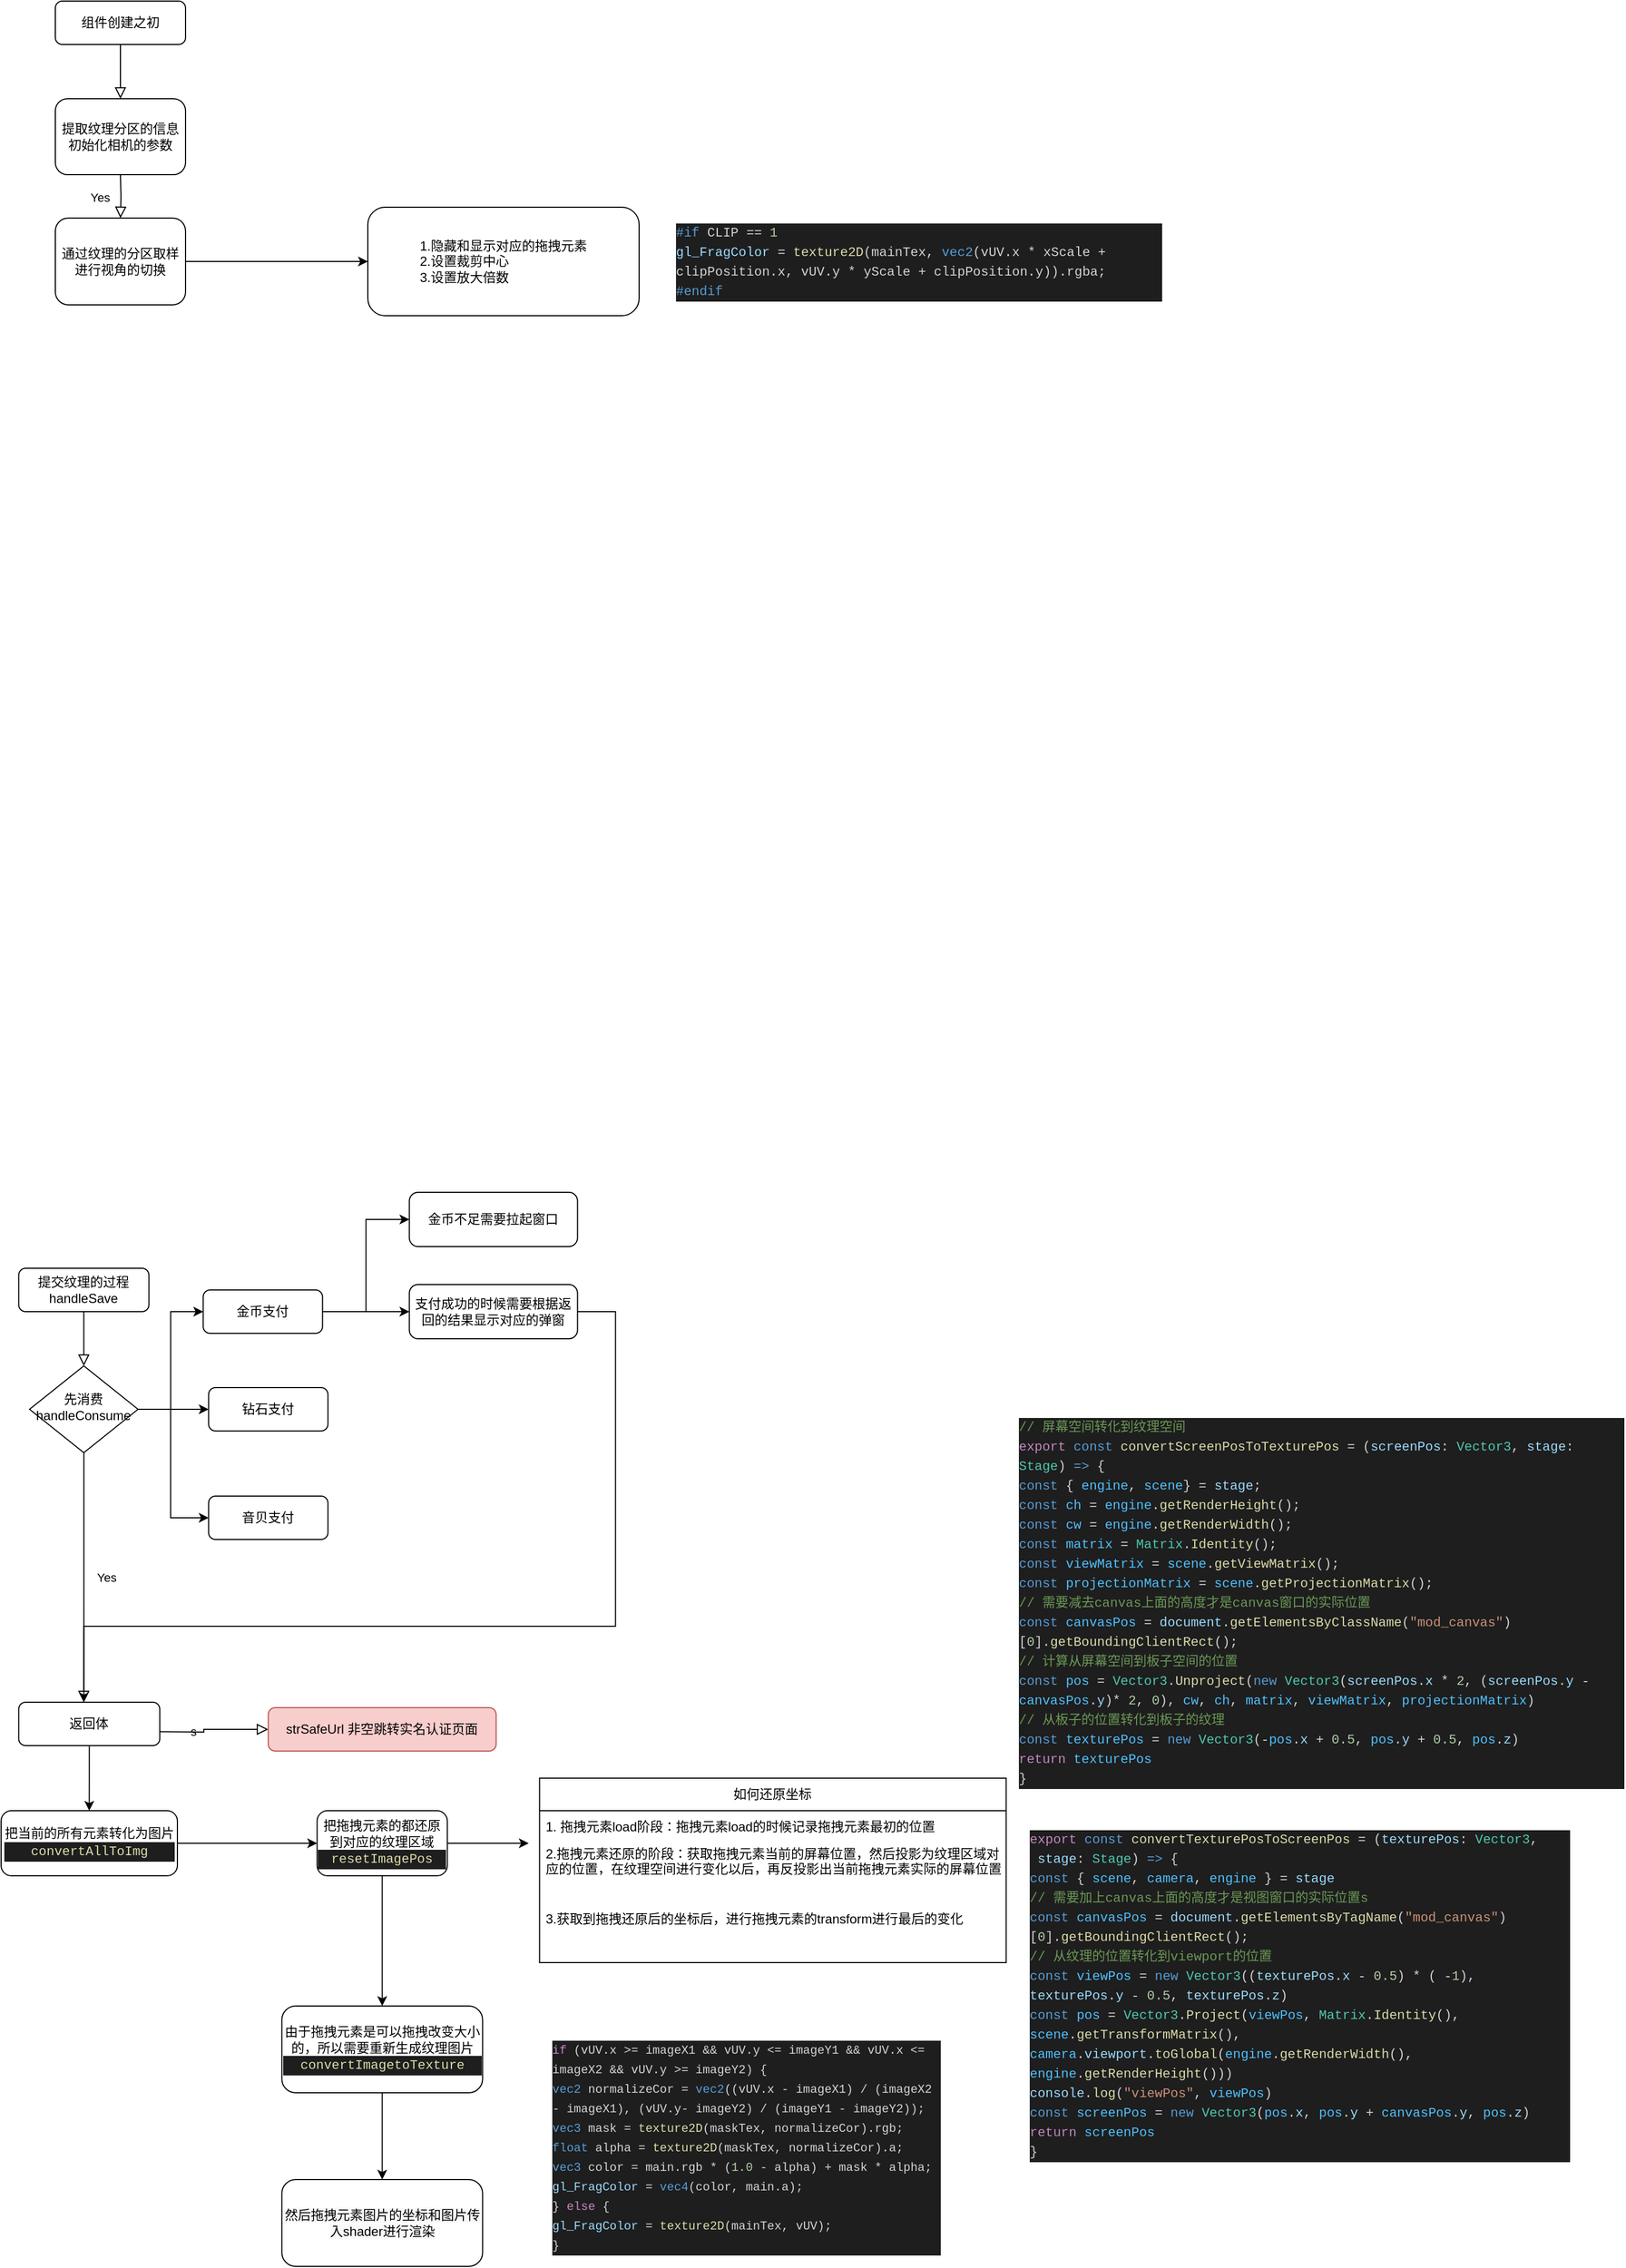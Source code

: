 <mxfile version="20.5.3" type="github">
  <diagram id="C5RBs43oDa-KdzZeNtuy" name="Page-1">
    <mxGraphModel dx="1105" dy="848" grid="1" gridSize="10" guides="1" tooltips="1" connect="1" arrows="1" fold="1" page="1" pageScale="1" pageWidth="827" pageHeight="1169" math="0" shadow="0">
      <root>
        <mxCell id="WIyWlLk6GJQsqaUBKTNV-0" />
        <mxCell id="WIyWlLk6GJQsqaUBKTNV-1" parent="WIyWlLk6GJQsqaUBKTNV-0" />
        <mxCell id="WIyWlLk6GJQsqaUBKTNV-2" value="" style="rounded=0;html=1;jettySize=auto;orthogonalLoop=1;fontSize=11;endArrow=block;endFill=0;endSize=8;strokeWidth=1;shadow=0;labelBackgroundColor=none;edgeStyle=orthogonalEdgeStyle;arcSize=16;" parent="WIyWlLk6GJQsqaUBKTNV-1" source="WIyWlLk6GJQsqaUBKTNV-3" edge="1">
          <mxGeometry relative="1" as="geometry">
            <mxPoint x="220" y="170" as="targetPoint" />
          </mxGeometry>
        </mxCell>
        <mxCell id="WIyWlLk6GJQsqaUBKTNV-3" value="组件创建之初" style="rounded=1;whiteSpace=wrap;html=1;fontSize=12;glass=0;strokeWidth=1;shadow=0;arcSize=16;" parent="WIyWlLk6GJQsqaUBKTNV-1" vertex="1">
          <mxGeometry x="160" y="80" width="120" height="40" as="geometry" />
        </mxCell>
        <mxCell id="WIyWlLk6GJQsqaUBKTNV-4" value="Yes" style="rounded=0;html=1;jettySize=auto;orthogonalLoop=1;fontSize=11;endArrow=block;endFill=0;endSize=8;strokeWidth=1;shadow=0;labelBackgroundColor=none;edgeStyle=orthogonalEdgeStyle;arcSize=16;" parent="WIyWlLk6GJQsqaUBKTNV-1" edge="1">
          <mxGeometry y="20" relative="1" as="geometry">
            <mxPoint as="offset" />
            <mxPoint x="220" y="240" as="sourcePoint" />
            <mxPoint x="220" y="280" as="targetPoint" />
          </mxGeometry>
        </mxCell>
        <mxCell id="WIyWlLk6GJQsqaUBKTNV-12" value="&lt;div style=&quot;text-align: left;&quot;&gt;&lt;span style=&quot;background-color: initial;&quot;&gt;1.隐藏和显示对应的拖拽元素&lt;/span&gt;&lt;/div&gt;&lt;div style=&quot;text-align: left;&quot;&gt;&lt;span style=&quot;background-color: initial;&quot;&gt;2.设置裁剪中心&lt;/span&gt;&lt;/div&gt;&lt;div style=&quot;text-align: left;&quot;&gt;&lt;span style=&quot;background-color: initial;&quot;&gt;3.设置放大倍数&lt;/span&gt;&lt;/div&gt;" style="rounded=1;whiteSpace=wrap;html=1;fontSize=12;glass=0;strokeWidth=1;shadow=0;arcSize=16;" parent="WIyWlLk6GJQsqaUBKTNV-1" vertex="1">
          <mxGeometry x="448" y="270" width="250" height="100" as="geometry" />
        </mxCell>
        <mxCell id="ORRfzwTu0XoRiEWHrFj2-0" value="" style="rounded=0;html=1;jettySize=auto;orthogonalLoop=1;fontSize=11;endArrow=block;endFill=0;endSize=8;strokeWidth=1;shadow=0;labelBackgroundColor=none;edgeStyle=orthogonalEdgeStyle;arcSize=16;" edge="1" parent="WIyWlLk6GJQsqaUBKTNV-1" source="ORRfzwTu0XoRiEWHrFj2-1" target="ORRfzwTu0XoRiEWHrFj2-4">
          <mxGeometry relative="1" as="geometry" />
        </mxCell>
        <mxCell id="ORRfzwTu0XoRiEWHrFj2-1" value="提交纹理的过程&lt;br&gt;handleSave" style="rounded=1;whiteSpace=wrap;html=1;fontSize=12;glass=0;strokeWidth=1;shadow=0;arcSize=16;" vertex="1" parent="WIyWlLk6GJQsqaUBKTNV-1">
          <mxGeometry x="126.25" y="1248" width="120" height="40" as="geometry" />
        </mxCell>
        <mxCell id="ORRfzwTu0XoRiEWHrFj2-2" value="Yes" style="rounded=0;html=1;jettySize=auto;orthogonalLoop=1;fontSize=11;endArrow=block;endFill=0;endSize=8;strokeWidth=1;shadow=0;labelBackgroundColor=none;edgeStyle=orthogonalEdgeStyle;arcSize=16;" edge="1" parent="WIyWlLk6GJQsqaUBKTNV-1" source="ORRfzwTu0XoRiEWHrFj2-4">
          <mxGeometry y="20" relative="1" as="geometry">
            <mxPoint as="offset" />
            <mxPoint x="186.25" y="1648" as="targetPoint" />
          </mxGeometry>
        </mxCell>
        <mxCell id="ORRfzwTu0XoRiEWHrFj2-11" style="edgeStyle=orthogonalEdgeStyle;rounded=0;orthogonalLoop=1;jettySize=auto;html=1;entryX=0;entryY=0.5;entryDx=0;entryDy=0;" edge="1" parent="WIyWlLk6GJQsqaUBKTNV-1" source="ORRfzwTu0XoRiEWHrFj2-4" target="ORRfzwTu0XoRiEWHrFj2-5">
          <mxGeometry relative="1" as="geometry" />
        </mxCell>
        <mxCell id="ORRfzwTu0XoRiEWHrFj2-17" style="edgeStyle=orthogonalEdgeStyle;rounded=0;orthogonalLoop=1;jettySize=auto;html=1;" edge="1" parent="WIyWlLk6GJQsqaUBKTNV-1" source="ORRfzwTu0XoRiEWHrFj2-4" target="ORRfzwTu0XoRiEWHrFj2-15">
          <mxGeometry relative="1" as="geometry" />
        </mxCell>
        <mxCell id="ORRfzwTu0XoRiEWHrFj2-19" style="edgeStyle=orthogonalEdgeStyle;rounded=0;orthogonalLoop=1;jettySize=auto;html=1;entryX=0;entryY=0.5;entryDx=0;entryDy=0;" edge="1" parent="WIyWlLk6GJQsqaUBKTNV-1" source="ORRfzwTu0XoRiEWHrFj2-4" target="ORRfzwTu0XoRiEWHrFj2-18">
          <mxGeometry relative="1" as="geometry">
            <Array as="points">
              <mxPoint x="266.25" y="1378" />
              <mxPoint x="266.25" y="1478" />
            </Array>
          </mxGeometry>
        </mxCell>
        <mxCell id="ORRfzwTu0XoRiEWHrFj2-4" value="先消费&lt;br&gt;handleConsume" style="rhombus;whiteSpace=wrap;html=1;shadow=0;fontFamily=Helvetica;fontSize=12;align=center;strokeWidth=1;spacing=6;spacingTop=-4;arcSize=16;" vertex="1" parent="WIyWlLk6GJQsqaUBKTNV-1">
          <mxGeometry x="136.25" y="1338" width="100" height="80" as="geometry" />
        </mxCell>
        <mxCell id="ORRfzwTu0XoRiEWHrFj2-21" style="edgeStyle=orthogonalEdgeStyle;rounded=0;orthogonalLoop=1;jettySize=auto;html=1;entryX=0;entryY=0.5;entryDx=0;entryDy=0;" edge="1" parent="WIyWlLk6GJQsqaUBKTNV-1" source="ORRfzwTu0XoRiEWHrFj2-5" target="ORRfzwTu0XoRiEWHrFj2-12">
          <mxGeometry relative="1" as="geometry" />
        </mxCell>
        <mxCell id="ORRfzwTu0XoRiEWHrFj2-22" style="edgeStyle=orthogonalEdgeStyle;rounded=0;orthogonalLoop=1;jettySize=auto;html=1;entryX=0;entryY=0.5;entryDx=0;entryDy=0;" edge="1" parent="WIyWlLk6GJQsqaUBKTNV-1" source="ORRfzwTu0XoRiEWHrFj2-5" target="ORRfzwTu0XoRiEWHrFj2-20">
          <mxGeometry relative="1" as="geometry" />
        </mxCell>
        <mxCell id="ORRfzwTu0XoRiEWHrFj2-5" value="金币支付" style="rounded=1;whiteSpace=wrap;html=1;fontSize=12;glass=0;strokeWidth=1;shadow=0;arcSize=16;" vertex="1" parent="WIyWlLk6GJQsqaUBKTNV-1">
          <mxGeometry x="296.25" y="1268" width="110" height="40" as="geometry" />
        </mxCell>
        <mxCell id="ORRfzwTu0XoRiEWHrFj2-7" value="s" style="edgeStyle=orthogonalEdgeStyle;rounded=0;html=1;jettySize=auto;orthogonalLoop=1;fontSize=11;endArrow=block;endFill=0;endSize=8;strokeWidth=1;shadow=0;labelBackgroundColor=none;arcSize=16;" edge="1" parent="WIyWlLk6GJQsqaUBKTNV-1" target="ORRfzwTu0XoRiEWHrFj2-10">
          <mxGeometry y="10" relative="1" as="geometry">
            <mxPoint as="offset" />
            <mxPoint x="236.25" y="1675" as="sourcePoint" />
          </mxGeometry>
        </mxCell>
        <mxCell id="ORRfzwTu0XoRiEWHrFj2-29" value="" style="edgeStyle=orthogonalEdgeStyle;rounded=0;orthogonalLoop=1;jettySize=auto;html=1;" edge="1" parent="WIyWlLk6GJQsqaUBKTNV-1" source="ORRfzwTu0XoRiEWHrFj2-9" target="ORRfzwTu0XoRiEWHrFj2-28">
          <mxGeometry relative="1" as="geometry" />
        </mxCell>
        <mxCell id="ORRfzwTu0XoRiEWHrFj2-9" value="把当前的所有元素转化为图片&lt;br&gt;&lt;div style=&quot;color: rgb(212, 212, 212); background-color: rgb(30, 30, 30); font-family: Menlo, Monaco, &amp;quot;Courier New&amp;quot;, monospace; line-height: 18px;&quot;&gt;&lt;span style=&quot;color: #dcdcaa;&quot;&gt;convertAllToImg&lt;/span&gt;&lt;/div&gt;" style="rounded=1;whiteSpace=wrap;html=1;fontSize=12;glass=0;strokeWidth=1;shadow=0;arcSize=16;" vertex="1" parent="WIyWlLk6GJQsqaUBKTNV-1">
          <mxGeometry x="110" y="1748" width="162.5" height="60" as="geometry" />
        </mxCell>
        <mxCell id="ORRfzwTu0XoRiEWHrFj2-10" value="strSafeUrl 非空跳转实名认证页面" style="rounded=1;whiteSpace=wrap;html=1;fontSize=12;glass=0;strokeWidth=1;shadow=0;arcSize=16;fillColor=#f8cecc;strokeColor=#b85450;" vertex="1" parent="WIyWlLk6GJQsqaUBKTNV-1">
          <mxGeometry x="356.25" y="1653" width="210" height="40" as="geometry" />
        </mxCell>
        <mxCell id="ORRfzwTu0XoRiEWHrFj2-12" value="金币不足需要拉起窗口" style="whiteSpace=wrap;html=1;rounded=1;glass=0;strokeWidth=1;shadow=0;arcSize=16;" vertex="1" parent="WIyWlLk6GJQsqaUBKTNV-1">
          <mxGeometry x="486.25" y="1178" width="155" height="50" as="geometry" />
        </mxCell>
        <mxCell id="ORRfzwTu0XoRiEWHrFj2-15" value="钻石支付" style="rounded=1;whiteSpace=wrap;html=1;fontSize=12;glass=0;strokeWidth=1;shadow=0;arcSize=16;" vertex="1" parent="WIyWlLk6GJQsqaUBKTNV-1">
          <mxGeometry x="301.25" y="1358" width="110" height="40" as="geometry" />
        </mxCell>
        <mxCell id="ORRfzwTu0XoRiEWHrFj2-18" value="音贝支付" style="rounded=1;whiteSpace=wrap;html=1;fontSize=12;glass=0;strokeWidth=1;shadow=0;arcSize=16;" vertex="1" parent="WIyWlLk6GJQsqaUBKTNV-1">
          <mxGeometry x="301.25" y="1458" width="110" height="40" as="geometry" />
        </mxCell>
        <mxCell id="ORRfzwTu0XoRiEWHrFj2-23" style="edgeStyle=orthogonalEdgeStyle;rounded=0;orthogonalLoop=1;jettySize=auto;html=1;entryX=0.5;entryY=0;entryDx=0;entryDy=0;exitX=1;exitY=0.5;exitDx=0;exitDy=0;" edge="1" parent="WIyWlLk6GJQsqaUBKTNV-1" source="ORRfzwTu0XoRiEWHrFj2-20">
          <mxGeometry relative="1" as="geometry">
            <mxPoint x="186.25" y="1648" as="targetPoint" />
            <Array as="points">
              <mxPoint x="676.25" y="1288" />
              <mxPoint x="676.25" y="1578" />
              <mxPoint x="186.25" y="1578" />
            </Array>
          </mxGeometry>
        </mxCell>
        <mxCell id="ORRfzwTu0XoRiEWHrFj2-20" value="支付成功的时候需要根据返回的结果显示对应的弹窗" style="whiteSpace=wrap;html=1;rounded=1;glass=0;strokeWidth=1;shadow=0;arcSize=16;" vertex="1" parent="WIyWlLk6GJQsqaUBKTNV-1">
          <mxGeometry x="486.25" y="1263" width="155" height="50" as="geometry" />
        </mxCell>
        <mxCell id="ORRfzwTu0XoRiEWHrFj2-25" style="edgeStyle=orthogonalEdgeStyle;rounded=0;orthogonalLoop=1;jettySize=auto;html=1;" edge="1" parent="WIyWlLk6GJQsqaUBKTNV-1" source="ORRfzwTu0XoRiEWHrFj2-24" target="ORRfzwTu0XoRiEWHrFj2-9">
          <mxGeometry relative="1" as="geometry" />
        </mxCell>
        <mxCell id="ORRfzwTu0XoRiEWHrFj2-24" value="返回体" style="whiteSpace=wrap;html=1;rounded=1;glass=0;strokeWidth=1;shadow=0;arcSize=16;" vertex="1" parent="WIyWlLk6GJQsqaUBKTNV-1">
          <mxGeometry x="126.25" y="1648" width="130" height="40" as="geometry" />
        </mxCell>
        <mxCell id="ORRfzwTu0XoRiEWHrFj2-33" value="" style="edgeStyle=orthogonalEdgeStyle;rounded=0;orthogonalLoop=1;jettySize=auto;html=1;" edge="1" parent="WIyWlLk6GJQsqaUBKTNV-1" source="ORRfzwTu0XoRiEWHrFj2-28">
          <mxGeometry relative="1" as="geometry">
            <mxPoint x="596.25" y="1778" as="targetPoint" />
          </mxGeometry>
        </mxCell>
        <mxCell id="ORRfzwTu0XoRiEWHrFj2-44" style="edgeStyle=orthogonalEdgeStyle;rounded=0;orthogonalLoop=1;jettySize=auto;html=1;" edge="1" parent="WIyWlLk6GJQsqaUBKTNV-1" source="ORRfzwTu0XoRiEWHrFj2-28" target="ORRfzwTu0XoRiEWHrFj2-43">
          <mxGeometry relative="1" as="geometry" />
        </mxCell>
        <mxCell id="ORRfzwTu0XoRiEWHrFj2-28" value="把拖拽元素的都还原到对应的纹理区域&lt;br&gt;&lt;div style=&quot;color: rgb(212, 212, 212); background-color: rgb(30, 30, 30); font-family: Menlo, Monaco, &amp;quot;Courier New&amp;quot;, monospace; line-height: 18px;&quot;&gt;&lt;span style=&quot;color: #dcdcaa;&quot;&gt;resetImagePos&lt;/span&gt;&lt;/div&gt;" style="whiteSpace=wrap;html=1;rounded=1;glass=0;strokeWidth=1;shadow=0;arcSize=16;" vertex="1" parent="WIyWlLk6GJQsqaUBKTNV-1">
          <mxGeometry x="401.25" y="1748" width="120" height="60" as="geometry" />
        </mxCell>
        <mxCell id="ORRfzwTu0XoRiEWHrFj2-35" value="如何还原坐标" style="swimlane;fontStyle=0;childLayout=stackLayout;horizontal=1;startSize=30;horizontalStack=0;resizeParent=1;resizeParentMax=0;resizeLast=0;collapsible=1;marginBottom=0;whiteSpace=wrap;html=1;" vertex="1" parent="WIyWlLk6GJQsqaUBKTNV-1">
          <mxGeometry x="606.25" y="1718" width="430" height="170" as="geometry" />
        </mxCell>
        <mxCell id="ORRfzwTu0XoRiEWHrFj2-36" value="1. 拖拽元素load阶段：拖拽元素load的时候记录拖拽元素最初的位置" style="text;strokeColor=none;fillColor=none;align=left;verticalAlign=middle;spacingLeft=4;spacingRight=4;overflow=hidden;points=[[0,0.5],[1,0.5]];portConstraint=eastwest;rotatable=0;whiteSpace=wrap;html=1;" vertex="1" parent="ORRfzwTu0XoRiEWHrFj2-35">
          <mxGeometry y="30" width="430" height="30" as="geometry" />
        </mxCell>
        <mxCell id="ORRfzwTu0XoRiEWHrFj2-37" value="2.拖拽元素还原的阶段：获取拖拽元素当前的屏幕位置，然后投影为纹理区域对应的位置，在纹理空间进行变化以后，再反投影出当前拖拽元素实际的屏幕位置" style="text;strokeColor=none;fillColor=none;align=left;verticalAlign=middle;spacingLeft=4;spacingRight=4;overflow=hidden;points=[[0,0.5],[1,0.5]];portConstraint=eastwest;rotatable=0;whiteSpace=wrap;html=1;" vertex="1" parent="ORRfzwTu0XoRiEWHrFj2-35">
          <mxGeometry y="60" width="430" height="30" as="geometry" />
        </mxCell>
        <mxCell id="ORRfzwTu0XoRiEWHrFj2-38" value="3.获取到拖拽还原后的坐标后，进行拖拽元素的transform进行最后的变化" style="text;strokeColor=none;fillColor=none;align=left;verticalAlign=middle;spacingLeft=4;spacingRight=4;overflow=hidden;points=[[0,0.5],[1,0.5]];portConstraint=eastwest;rotatable=0;whiteSpace=wrap;html=1;" vertex="1" parent="ORRfzwTu0XoRiEWHrFj2-35">
          <mxGeometry y="90" width="430" height="80" as="geometry" />
        </mxCell>
        <mxCell id="ORRfzwTu0XoRiEWHrFj2-40" value="&lt;div style=&quot;color: rgb(212, 212, 212); background-color: rgb(30, 30, 30); font-family: Menlo, Monaco, &amp;quot;Courier New&amp;quot;, monospace; font-weight: normal; font-size: 12px; line-height: 18px;&quot;&gt;&lt;div&gt;&lt;span style=&quot;color: #c586c0;&quot;&gt;export&lt;/span&gt;&lt;span style=&quot;color: #d4d4d4;&quot;&gt; &lt;/span&gt;&lt;span style=&quot;color: #569cd6;&quot;&gt;const&lt;/span&gt;&lt;span style=&quot;color: #d4d4d4;&quot;&gt; &lt;/span&gt;&lt;span style=&quot;color: #dcdcaa;&quot;&gt;convertTexturePosToScreenPos&lt;/span&gt;&lt;span style=&quot;color: #d4d4d4;&quot;&gt; = (&lt;/span&gt;&lt;span style=&quot;color: #9cdcfe;&quot;&gt;texturePos&lt;/span&gt;&lt;span style=&quot;color: #d4d4d4;&quot;&gt;: &lt;/span&gt;&lt;span style=&quot;color: #4ec9b0;&quot;&gt;Vector3&lt;/span&gt;&lt;span style=&quot;color: #d4d4d4;&quot;&gt;,&amp;nbsp; &amp;nbsp;&lt;/span&gt;&lt;span style=&quot;color: #9cdcfe;&quot;&gt;stage&lt;/span&gt;&lt;span style=&quot;color: #d4d4d4;&quot;&gt;: &lt;/span&gt;&lt;span style=&quot;color: #4ec9b0;&quot;&gt;Stage&lt;/span&gt;&lt;span style=&quot;color: #d4d4d4;&quot;&gt;) &lt;/span&gt;&lt;span style=&quot;color: #569cd6;&quot;&gt;=&amp;gt;&lt;/span&gt;&lt;span style=&quot;color: #d4d4d4;&quot;&gt; {&lt;/span&gt;&lt;/div&gt;&lt;div&gt;&lt;span style=&quot;color: #d4d4d4;&quot;&gt;  &lt;/span&gt;&lt;span style=&quot;color: #569cd6;&quot;&gt;const&lt;/span&gt;&lt;span style=&quot;color: #d4d4d4;&quot;&gt; { &lt;/span&gt;&lt;span style=&quot;color: #4fc1ff;&quot;&gt;scene&lt;/span&gt;&lt;span style=&quot;color: #d4d4d4;&quot;&gt;, &lt;/span&gt;&lt;span style=&quot;color: #4fc1ff;&quot;&gt;camera&lt;/span&gt;&lt;span style=&quot;color: #d4d4d4;&quot;&gt;, &lt;/span&gt;&lt;span style=&quot;color: #4fc1ff;&quot;&gt;engine&lt;/span&gt;&lt;span style=&quot;color: #d4d4d4;&quot;&gt; } = &lt;/span&gt;&lt;span style=&quot;color: #9cdcfe;&quot;&gt;stage&lt;/span&gt;&lt;/div&gt;&lt;div&gt;&lt;span style=&quot;color: #d4d4d4;&quot;&gt;  &lt;/span&gt;&lt;span style=&quot;color: #6a9955;&quot;&gt;// 需要加上canvas上面的高度才是视图窗口的实际位置s&lt;/span&gt;&lt;/div&gt;&lt;div&gt;&lt;span style=&quot;color: #d4d4d4;&quot;&gt;  &lt;/span&gt;&lt;span style=&quot;color: #569cd6;&quot;&gt;const&lt;/span&gt;&lt;span style=&quot;color: #d4d4d4;&quot;&gt; &lt;/span&gt;&lt;span style=&quot;color: #4fc1ff;&quot;&gt;canvasPos&lt;/span&gt;&lt;span style=&quot;color: #d4d4d4;&quot;&gt; = &lt;/span&gt;&lt;span style=&quot;color: #9cdcfe;&quot;&gt;document&lt;/span&gt;&lt;span style=&quot;color: #d4d4d4;&quot;&gt;.&lt;/span&gt;&lt;span style=&quot;color: #dcdcaa;&quot;&gt;getElementsByTagName&lt;/span&gt;&lt;span style=&quot;color: #d4d4d4;&quot;&gt;(&lt;/span&gt;&lt;span style=&quot;color: #ce9178;&quot;&gt;&quot;mod_canvas&quot;&lt;/span&gt;&lt;span style=&quot;color: #d4d4d4;&quot;&gt;)[&lt;/span&gt;&lt;span style=&quot;color: #b5cea8;&quot;&gt;0&lt;/span&gt;&lt;span style=&quot;color: #d4d4d4;&quot;&gt;].&lt;/span&gt;&lt;span style=&quot;color: #dcdcaa;&quot;&gt;getBoundingClientRect&lt;/span&gt;&lt;span style=&quot;color: #d4d4d4;&quot;&gt;();&lt;/span&gt;&lt;/div&gt;&lt;div&gt;&lt;span style=&quot;color: #d4d4d4;&quot;&gt;  &lt;/span&gt;&lt;span style=&quot;color: #6a9955;&quot;&gt;// 从纹理的位置转化到viewport的位置&lt;/span&gt;&lt;/div&gt;&lt;div&gt;&lt;span style=&quot;color: #d4d4d4;&quot;&gt;  &lt;/span&gt;&lt;span style=&quot;color: #569cd6;&quot;&gt;const&lt;/span&gt;&lt;span style=&quot;color: #d4d4d4;&quot;&gt; &lt;/span&gt;&lt;span style=&quot;color: #4fc1ff;&quot;&gt;viewPos&lt;/span&gt;&lt;span style=&quot;color: #d4d4d4;&quot;&gt; = &lt;/span&gt;&lt;span style=&quot;color: #569cd6;&quot;&gt;new&lt;/span&gt;&lt;span style=&quot;color: #d4d4d4;&quot;&gt; &lt;/span&gt;&lt;span style=&quot;color: #4ec9b0;&quot;&gt;Vector3&lt;/span&gt;&lt;span style=&quot;color: #d4d4d4;&quot;&gt;((&lt;/span&gt;&lt;span style=&quot;color: #9cdcfe;&quot;&gt;texturePos&lt;/span&gt;&lt;span style=&quot;color: #d4d4d4;&quot;&gt;.&lt;/span&gt;&lt;span style=&quot;color: #9cdcfe;&quot;&gt;x&lt;/span&gt;&lt;span style=&quot;color: #d4d4d4;&quot;&gt; - &lt;/span&gt;&lt;span style=&quot;color: #b5cea8;&quot;&gt;0.5&lt;/span&gt;&lt;span style=&quot;color: #d4d4d4;&quot;&gt;) * ( -&lt;/span&gt;&lt;span style=&quot;color: #b5cea8;&quot;&gt;1&lt;/span&gt;&lt;span style=&quot;color: #d4d4d4;&quot;&gt;), &lt;/span&gt;&lt;span style=&quot;color: #9cdcfe;&quot;&gt;texturePos&lt;/span&gt;&lt;span style=&quot;color: #d4d4d4;&quot;&gt;.&lt;/span&gt;&lt;span style=&quot;color: #9cdcfe;&quot;&gt;y&lt;/span&gt;&lt;span style=&quot;color: #d4d4d4;&quot;&gt; - &lt;/span&gt;&lt;span style=&quot;color: #b5cea8;&quot;&gt;0.5&lt;/span&gt;&lt;span style=&quot;color: #d4d4d4;&quot;&gt;, &lt;/span&gt;&lt;span style=&quot;color: #9cdcfe;&quot;&gt;texturePos&lt;/span&gt;&lt;span style=&quot;color: #d4d4d4;&quot;&gt;.&lt;/span&gt;&lt;span style=&quot;color: #9cdcfe;&quot;&gt;z&lt;/span&gt;&lt;span style=&quot;color: #d4d4d4;&quot;&gt;)&lt;/span&gt;&lt;/div&gt;&lt;div&gt;&lt;span style=&quot;color: #d4d4d4;&quot;&gt;  &lt;/span&gt;&lt;span style=&quot;color: #569cd6;&quot;&gt;const&lt;/span&gt;&lt;span style=&quot;color: #d4d4d4;&quot;&gt; &lt;/span&gt;&lt;span style=&quot;color: #4fc1ff;&quot;&gt;pos&lt;/span&gt;&lt;span style=&quot;color: #d4d4d4;&quot;&gt; = &lt;/span&gt;&lt;span style=&quot;color: #4ec9b0;&quot;&gt;Vector3&lt;/span&gt;&lt;span style=&quot;color: #d4d4d4;&quot;&gt;.&lt;/span&gt;&lt;span style=&quot;color: #dcdcaa;&quot;&gt;Project&lt;/span&gt;&lt;span style=&quot;color: #d4d4d4;&quot;&gt;(&lt;/span&gt;&lt;span style=&quot;color: #4fc1ff;&quot;&gt;viewPos&lt;/span&gt;&lt;span style=&quot;color: #d4d4d4;&quot;&gt;, &lt;/span&gt;&lt;span style=&quot;color: #4ec9b0;&quot;&gt;Matrix&lt;/span&gt;&lt;span style=&quot;color: #d4d4d4;&quot;&gt;.&lt;/span&gt;&lt;span style=&quot;color: #dcdcaa;&quot;&gt;Identity&lt;/span&gt;&lt;span style=&quot;color: #d4d4d4;&quot;&gt;(), &lt;/span&gt;&lt;span style=&quot;color: #4fc1ff;&quot;&gt;scene&lt;/span&gt;&lt;span style=&quot;color: #d4d4d4;&quot;&gt;.&lt;/span&gt;&lt;span style=&quot;color: #dcdcaa;&quot;&gt;getTransformMatrix&lt;/span&gt;&lt;span style=&quot;color: #d4d4d4;&quot;&gt;(), &lt;/span&gt;&lt;span style=&quot;color: #4fc1ff;&quot;&gt;camera&lt;/span&gt;&lt;span style=&quot;color: #d4d4d4;&quot;&gt;.&lt;/span&gt;&lt;span style=&quot;color: #9cdcfe;&quot;&gt;viewport&lt;/span&gt;&lt;span style=&quot;color: #d4d4d4;&quot;&gt;.&lt;/span&gt;&lt;span style=&quot;color: #dcdcaa;&quot;&gt;toGlobal&lt;/span&gt;&lt;span style=&quot;color: #d4d4d4;&quot;&gt;(&lt;/span&gt;&lt;span style=&quot;color: #4fc1ff;&quot;&gt;engine&lt;/span&gt;&lt;span style=&quot;color: #d4d4d4;&quot;&gt;.&lt;/span&gt;&lt;span style=&quot;color: #dcdcaa;&quot;&gt;getRenderWidth&lt;/span&gt;&lt;span style=&quot;color: #d4d4d4;&quot;&gt;(), &lt;/span&gt;&lt;span style=&quot;color: #4fc1ff;&quot;&gt;engine&lt;/span&gt;&lt;span style=&quot;color: #d4d4d4;&quot;&gt;.&lt;/span&gt;&lt;span style=&quot;color: #dcdcaa;&quot;&gt;getRenderHeight&lt;/span&gt;&lt;span style=&quot;color: #d4d4d4;&quot;&gt;()))&lt;/span&gt;&lt;/div&gt;&lt;div&gt;&lt;span style=&quot;color: #d4d4d4;&quot;&gt;  &lt;/span&gt;&lt;span style=&quot;color: #9cdcfe;&quot;&gt;console&lt;/span&gt;&lt;span style=&quot;color: #d4d4d4;&quot;&gt;.&lt;/span&gt;&lt;span style=&quot;color: #dcdcaa;&quot;&gt;log&lt;/span&gt;&lt;span style=&quot;color: #d4d4d4;&quot;&gt;(&lt;/span&gt;&lt;span style=&quot;color: #ce9178;&quot;&gt;&quot;viewPos&quot;&lt;/span&gt;&lt;span style=&quot;color: #d4d4d4;&quot;&gt;, &lt;/span&gt;&lt;span style=&quot;color: #4fc1ff;&quot;&gt;viewPos&lt;/span&gt;&lt;span style=&quot;color: #d4d4d4;&quot;&gt;)&lt;/span&gt;&lt;/div&gt;&lt;div&gt;&lt;span style=&quot;color: #d4d4d4;&quot;&gt;  &lt;/span&gt;&lt;span style=&quot;color: #569cd6;&quot;&gt;const&lt;/span&gt;&lt;span style=&quot;color: #d4d4d4;&quot;&gt; &lt;/span&gt;&lt;span style=&quot;color: #4fc1ff;&quot;&gt;screenPos&lt;/span&gt;&lt;span style=&quot;color: #d4d4d4;&quot;&gt; =  &lt;/span&gt;&lt;span style=&quot;color: #569cd6;&quot;&gt;new&lt;/span&gt;&lt;span style=&quot;color: #d4d4d4;&quot;&gt; &lt;/span&gt;&lt;span style=&quot;color: #4ec9b0;&quot;&gt;Vector3&lt;/span&gt;&lt;span style=&quot;color: #d4d4d4;&quot;&gt;(&lt;/span&gt;&lt;span style=&quot;color: #4fc1ff;&quot;&gt;pos&lt;/span&gt;&lt;span style=&quot;color: #d4d4d4;&quot;&gt;.&lt;/span&gt;&lt;span style=&quot;color: #9cdcfe;&quot;&gt;x&lt;/span&gt;&lt;span style=&quot;color: #d4d4d4;&quot;&gt;, &lt;/span&gt;&lt;span style=&quot;color: #4fc1ff;&quot;&gt;pos&lt;/span&gt;&lt;span style=&quot;color: #d4d4d4;&quot;&gt;.&lt;/span&gt;&lt;span style=&quot;color: #9cdcfe;&quot;&gt;y&lt;/span&gt;&lt;span style=&quot;color: #d4d4d4;&quot;&gt; + &lt;/span&gt;&lt;span style=&quot;color: #4fc1ff;&quot;&gt;canvasPos&lt;/span&gt;&lt;span style=&quot;color: #d4d4d4;&quot;&gt;.&lt;/span&gt;&lt;span style=&quot;color: #9cdcfe;&quot;&gt;y&lt;/span&gt;&lt;span style=&quot;color: #d4d4d4;&quot;&gt;, &lt;/span&gt;&lt;span style=&quot;color: #4fc1ff;&quot;&gt;pos&lt;/span&gt;&lt;span style=&quot;color: #d4d4d4;&quot;&gt;.&lt;/span&gt;&lt;span style=&quot;color: #9cdcfe;&quot;&gt;z&lt;/span&gt;&lt;span style=&quot;color: #d4d4d4;&quot;&gt;)&lt;/span&gt;&lt;/div&gt;&lt;div&gt;&lt;span style=&quot;color: #d4d4d4;&quot;&gt;  &lt;/span&gt;&lt;span style=&quot;color: #c586c0;&quot;&gt;return&lt;/span&gt;&lt;span style=&quot;color: #d4d4d4;&quot;&gt; &lt;/span&gt;&lt;span style=&quot;color: #4fc1ff;&quot;&gt;screenPos&lt;/span&gt;&lt;/div&gt;&lt;div&gt;&lt;span style=&quot;color: #d4d4d4;&quot;&gt;}&lt;/span&gt;&lt;/div&gt;&lt;/div&gt;" style="text;html=1;strokeColor=none;fillColor=none;align=left;verticalAlign=middle;whiteSpace=wrap;rounded=0;" vertex="1" parent="WIyWlLk6GJQsqaUBKTNV-1">
          <mxGeometry x="1056.25" y="1668" width="500" height="500" as="geometry" />
        </mxCell>
        <mxCell id="ORRfzwTu0XoRiEWHrFj2-41" value="&lt;div style=&quot;color: rgb(212, 212, 212); background-color: rgb(30, 30, 30); font-family: Menlo, Monaco, &amp;quot;Courier New&amp;quot;, monospace; line-height: 18px;&quot;&gt;&lt;div&gt;&lt;span style=&quot;color: #6a9955;&quot;&gt;// 屏幕空间转化到纹理空间&lt;/span&gt;&lt;/div&gt;&lt;div&gt;&lt;span style=&quot;color: #c586c0;&quot;&gt;export&lt;/span&gt; &lt;span style=&quot;color: #569cd6;&quot;&gt;const&lt;/span&gt; &lt;span style=&quot;color: #dcdcaa;&quot;&gt;convertScreenPosToTexturePos&lt;/span&gt; = (&lt;span style=&quot;color: #9cdcfe;&quot;&gt;screenPos&lt;/span&gt;: &lt;span style=&quot;color: #4ec9b0;&quot;&gt;Vector3&lt;/span&gt;, &lt;span style=&quot;color: #9cdcfe;&quot;&gt;stage&lt;/span&gt;: &lt;span style=&quot;color: #4ec9b0;&quot;&gt;Stage&lt;/span&gt;) &lt;span style=&quot;color: #569cd6;&quot;&gt;=&amp;gt;&lt;/span&gt; {&lt;/div&gt;&lt;div&gt;  &lt;span style=&quot;color: #569cd6;&quot;&gt;const&lt;/span&gt; { &lt;span style=&quot;color: #4fc1ff;&quot;&gt;engine&lt;/span&gt;, &lt;span style=&quot;color: #4fc1ff;&quot;&gt;scene&lt;/span&gt;} =  &lt;span style=&quot;color: #9cdcfe;&quot;&gt;stage&lt;/span&gt;;&lt;/div&gt;&lt;div&gt;  &lt;span style=&quot;color: #569cd6;&quot;&gt;const&lt;/span&gt; &lt;span style=&quot;color: #4fc1ff;&quot;&gt;ch&lt;/span&gt; = &lt;span style=&quot;color: #4fc1ff;&quot;&gt;engine&lt;/span&gt;.&lt;span style=&quot;color: #dcdcaa;&quot;&gt;getRenderHeight&lt;/span&gt;();&lt;/div&gt;&lt;div&gt;  &lt;span style=&quot;color: #569cd6;&quot;&gt;const&lt;/span&gt; &lt;span style=&quot;color: #4fc1ff;&quot;&gt;cw&lt;/span&gt; = &lt;span style=&quot;color: #4fc1ff;&quot;&gt;engine&lt;/span&gt;.&lt;span style=&quot;color: #dcdcaa;&quot;&gt;getRenderWidth&lt;/span&gt;();&lt;/div&gt;&lt;div&gt;  &lt;span style=&quot;color: #569cd6;&quot;&gt;const&lt;/span&gt; &lt;span style=&quot;color: #4fc1ff;&quot;&gt;matrix&lt;/span&gt; = &lt;span style=&quot;color: #4ec9b0;&quot;&gt;Matrix&lt;/span&gt;.&lt;span style=&quot;color: #dcdcaa;&quot;&gt;Identity&lt;/span&gt;();&lt;/div&gt;&lt;div&gt;  &lt;span style=&quot;color: #569cd6;&quot;&gt;const&lt;/span&gt; &lt;span style=&quot;color: #4fc1ff;&quot;&gt;viewMatrix&lt;/span&gt; = &lt;span style=&quot;color: #4fc1ff;&quot;&gt;scene&lt;/span&gt;.&lt;span style=&quot;color: #dcdcaa;&quot;&gt;getViewMatrix&lt;/span&gt;();&lt;/div&gt;&lt;div&gt;  &lt;span style=&quot;color: #569cd6;&quot;&gt;const&lt;/span&gt; &lt;span style=&quot;color: #4fc1ff;&quot;&gt;projectionMatrix&lt;/span&gt; = &lt;span style=&quot;color: #4fc1ff;&quot;&gt;scene&lt;/span&gt;.&lt;span style=&quot;color: #dcdcaa;&quot;&gt;getProjectionMatrix&lt;/span&gt;();&lt;/div&gt;&lt;div&gt;  &lt;span style=&quot;color: #6a9955;&quot;&gt;// 需要减去canvas上面的高度才是canvas窗口的实际位置&lt;/span&gt;&lt;/div&gt;&lt;div&gt;  &lt;span style=&quot;color: #569cd6;&quot;&gt;const&lt;/span&gt; &lt;span style=&quot;color: #4fc1ff;&quot;&gt;canvasPos&lt;/span&gt; = &lt;span style=&quot;color: #9cdcfe;&quot;&gt;document&lt;/span&gt;.&lt;span style=&quot;color: #dcdcaa;&quot;&gt;getElementsByClassName&lt;/span&gt;(&lt;span style=&quot;color: #ce9178;&quot;&gt;&quot;mod_canvas&quot;&lt;/span&gt;)[&lt;span style=&quot;color: #b5cea8;&quot;&gt;0&lt;/span&gt;].&lt;span style=&quot;color: #dcdcaa;&quot;&gt;getBoundingClientRect&lt;/span&gt;();&lt;/div&gt;&lt;div&gt;  &lt;span style=&quot;color: #6a9955;&quot;&gt;// 计算从屏幕空间到板子空间的位置&lt;/span&gt;&lt;/div&gt;&lt;div&gt;  &lt;span style=&quot;color: #569cd6;&quot;&gt;const&lt;/span&gt; &lt;span style=&quot;color: #4fc1ff;&quot;&gt;pos&lt;/span&gt; = &lt;span style=&quot;color: #4ec9b0;&quot;&gt;Vector3&lt;/span&gt;.&lt;span style=&quot;color: #dcdcaa;&quot;&gt;Unproject&lt;/span&gt;(&lt;span style=&quot;color: #569cd6;&quot;&gt;new&lt;/span&gt; &lt;span style=&quot;color: #4ec9b0;&quot;&gt;Vector3&lt;/span&gt;(&lt;span style=&quot;color: #9cdcfe;&quot;&gt;screenPos&lt;/span&gt;.&lt;span style=&quot;color: #9cdcfe;&quot;&gt;x&lt;/span&gt; * &lt;span style=&quot;color: #b5cea8;&quot;&gt;2&lt;/span&gt;, (&lt;span style=&quot;color: #9cdcfe;&quot;&gt;screenPos&lt;/span&gt;.&lt;span style=&quot;color: #9cdcfe;&quot;&gt;y&lt;/span&gt; - &lt;span style=&quot;color: #4fc1ff;&quot;&gt;canvasPos&lt;/span&gt;.&lt;span style=&quot;color: #9cdcfe;&quot;&gt;y&lt;/span&gt;)* &lt;span style=&quot;color: #b5cea8;&quot;&gt;2&lt;/span&gt;, &lt;span style=&quot;color: #b5cea8;&quot;&gt;0&lt;/span&gt;), &lt;span style=&quot;color: #4fc1ff;&quot;&gt;cw&lt;/span&gt;, &lt;span style=&quot;color: #4fc1ff;&quot;&gt;ch&lt;/span&gt;, &lt;span style=&quot;color: #4fc1ff;&quot;&gt;matrix&lt;/span&gt;, &lt;span style=&quot;color: #4fc1ff;&quot;&gt;viewMatrix&lt;/span&gt;, &lt;span style=&quot;color: #4fc1ff;&quot;&gt;projectionMatrix&lt;/span&gt;)&lt;/div&gt;&lt;div&gt;  &lt;span style=&quot;color: #6a9955;&quot;&gt;// 从板子的位置转化到板子的纹理&lt;/span&gt;&lt;/div&gt;&lt;div&gt;  &lt;span style=&quot;color: #569cd6;&quot;&gt;const&lt;/span&gt; &lt;span style=&quot;color: #4fc1ff;&quot;&gt;texturePos&lt;/span&gt; = &lt;span style=&quot;color: #569cd6;&quot;&gt;new&lt;/span&gt; &lt;span style=&quot;color: #4ec9b0;&quot;&gt;Vector3&lt;/span&gt;(-&lt;span style=&quot;color: #4fc1ff;&quot;&gt;pos&lt;/span&gt;.&lt;span style=&quot;color: #9cdcfe;&quot;&gt;x&lt;/span&gt; + &lt;span style=&quot;color: #b5cea8;&quot;&gt;0.5&lt;/span&gt;, &lt;span style=&quot;color: #4fc1ff;&quot;&gt;pos&lt;/span&gt;.&lt;span style=&quot;color: #9cdcfe;&quot;&gt;y&lt;/span&gt; + &lt;span style=&quot;color: #b5cea8;&quot;&gt;0.5&lt;/span&gt;, &lt;span style=&quot;color: #4fc1ff;&quot;&gt;pos&lt;/span&gt;.&lt;span style=&quot;color: #9cdcfe;&quot;&gt;z&lt;/span&gt;)&lt;/div&gt;&lt;div&gt;  &lt;span style=&quot;color: #c586c0;&quot;&gt;return&lt;/span&gt; &lt;span style=&quot;color: #4fc1ff;&quot;&gt;texturePos&lt;/span&gt;&lt;/div&gt;&lt;div&gt;}&lt;/div&gt;&lt;/div&gt;" style="text;html=1;strokeColor=none;fillColor=none;align=left;verticalAlign=middle;whiteSpace=wrap;rounded=0;" vertex="1" parent="WIyWlLk6GJQsqaUBKTNV-1">
          <mxGeometry x="1046.25" y="1388" width="560" height="335" as="geometry" />
        </mxCell>
        <mxCell id="ORRfzwTu0XoRiEWHrFj2-47" style="edgeStyle=orthogonalEdgeStyle;rounded=0;orthogonalLoop=1;jettySize=auto;html=1;entryX=0.5;entryY=0;entryDx=0;entryDy=0;fontSize=11;" edge="1" parent="WIyWlLk6GJQsqaUBKTNV-1" source="ORRfzwTu0XoRiEWHrFj2-43" target="ORRfzwTu0XoRiEWHrFj2-46">
          <mxGeometry relative="1" as="geometry" />
        </mxCell>
        <mxCell id="ORRfzwTu0XoRiEWHrFj2-43" value="由于拖拽元素是可以拖拽改变大小的，所以需要重新生成纹理图片&lt;br&gt;&lt;div style=&quot;color: rgb(212, 212, 212); background-color: rgb(30, 30, 30); font-family: Menlo, Monaco, &amp;quot;Courier New&amp;quot;, monospace; line-height: 18px;&quot;&gt;&lt;span style=&quot;color: #dcdcaa;&quot;&gt;convertImagetoTexture&lt;/span&gt;&lt;/div&gt;" style="whiteSpace=wrap;html=1;rounded=1;glass=0;strokeWidth=1;shadow=0;arcSize=16;" vertex="1" parent="WIyWlLk6GJQsqaUBKTNV-1">
          <mxGeometry x="368.75" y="1928" width="185" height="80" as="geometry" />
        </mxCell>
        <mxCell id="ORRfzwTu0XoRiEWHrFj2-45" value="&lt;div style=&quot;color: rgb(212, 212, 212); background-color: rgb(30, 30, 30); font-family: Menlo, Monaco, &amp;quot;Courier New&amp;quot;, monospace; line-height: 18px; font-size: 11px;&quot;&gt;&lt;div style=&quot;font-size: 11px;&quot;&gt;    &lt;span style=&quot;color: rgb(197, 134, 192); font-size: 11px;&quot;&gt;if&lt;/span&gt; (vUV.x &amp;gt;= imageX1 &amp;amp;&amp;amp; vUV.y &amp;lt;= imageY1 &amp;amp;&amp;amp; vUV.x &amp;lt;= imageX2 &amp;amp;&amp;amp; vUV.y &amp;gt;= imageY2) {&lt;/div&gt;&lt;div style=&quot;font-size: 11px;&quot;&gt;      &lt;span style=&quot;color: rgb(86, 156, 214); font-size: 11px;&quot;&gt;vec2&lt;/span&gt; normalizeCor = &lt;span style=&quot;color: rgb(86, 156, 214); font-size: 11px;&quot;&gt;vec2&lt;/span&gt;((vUV.x - imageX1) / (imageX2 - imageX1), (vUV.y- imageY2) / (imageY1 - imageY2));&lt;/div&gt;&lt;div style=&quot;font-size: 11px;&quot;&gt;      &lt;span style=&quot;color: rgb(86, 156, 214); font-size: 11px;&quot;&gt;vec3&lt;/span&gt; mask = &lt;span style=&quot;color: rgb(220, 220, 170); font-size: 11px;&quot;&gt;texture2D&lt;/span&gt;(maskTex, normalizeCor).rgb;&lt;/div&gt;&lt;div style=&quot;font-size: 11px;&quot;&gt;      &lt;span style=&quot;color: rgb(86, 156, 214); font-size: 11px;&quot;&gt;float&lt;/span&gt; alpha = &lt;span style=&quot;color: rgb(220, 220, 170); font-size: 11px;&quot;&gt;texture2D&lt;/span&gt;(maskTex, normalizeCor).a;&lt;/div&gt;&lt;div style=&quot;font-size: 11px;&quot;&gt;      &lt;span style=&quot;color: rgb(86, 156, 214); font-size: 11px;&quot;&gt;vec3&lt;/span&gt; color = main.rgb * (&lt;span style=&quot;color: rgb(181, 206, 168); font-size: 11px;&quot;&gt;1.0&lt;/span&gt; - alpha) + mask * alpha;&lt;/div&gt;&lt;div style=&quot;font-size: 11px;&quot;&gt;      &lt;span style=&quot;color: rgb(156, 220, 254); font-size: 11px;&quot;&gt;gl_FragColor&lt;/span&gt; = &lt;span style=&quot;color: rgb(86, 156, 214); font-size: 11px;&quot;&gt;vec4&lt;/span&gt;(color, main.a);&lt;/div&gt;&lt;div style=&quot;font-size: 11px;&quot;&gt;    } &lt;span style=&quot;color: rgb(197, 134, 192); font-size: 11px;&quot;&gt;else&lt;/span&gt; {&lt;/div&gt;&lt;div style=&quot;font-size: 11px;&quot;&gt;      &lt;span style=&quot;color: rgb(156, 220, 254); font-size: 11px;&quot;&gt;gl_FragColor&lt;/span&gt; = &lt;span style=&quot;color: rgb(220, 220, 170); font-size: 11px;&quot;&gt;texture2D&lt;/span&gt;(mainTex, vUV);&lt;/div&gt;&lt;div style=&quot;font-size: 11px;&quot;&gt;    }&lt;/div&gt;&lt;/div&gt;" style="text;html=1;strokeColor=none;fillColor=none;align=left;verticalAlign=middle;whiteSpace=wrap;rounded=0;" vertex="1" parent="WIyWlLk6GJQsqaUBKTNV-1">
          <mxGeometry x="616.25" y="1978" width="360" height="160" as="geometry" />
        </mxCell>
        <mxCell id="ORRfzwTu0XoRiEWHrFj2-46" value="&lt;span style=&quot;background-color: rgb(248, 249, 250);&quot;&gt;然后拖拽元素图片的坐标和图片传入shader进行渲染&lt;/span&gt;" style="whiteSpace=wrap;html=1;rounded=1;glass=0;strokeWidth=1;shadow=0;arcSize=16;" vertex="1" parent="WIyWlLk6GJQsqaUBKTNV-1">
          <mxGeometry x="368.75" y="2088" width="185" height="80" as="geometry" />
        </mxCell>
        <mxCell id="ORRfzwTu0XoRiEWHrFj2-50" value="提取纹理分区的信息&lt;br&gt;初始化相机的参数&lt;br&gt;" style="rounded=1;whiteSpace=wrap;html=1;fontSize=12;glass=0;strokeWidth=1;shadow=0;arcSize=16;" vertex="1" parent="WIyWlLk6GJQsqaUBKTNV-1">
          <mxGeometry x="160" y="170" width="120" height="70" as="geometry" />
        </mxCell>
        <mxCell id="ORRfzwTu0XoRiEWHrFj2-53" style="edgeStyle=orthogonalEdgeStyle;rounded=0;orthogonalLoop=1;jettySize=auto;html=1;fontSize=11;" edge="1" parent="WIyWlLk6GJQsqaUBKTNV-1" source="ORRfzwTu0XoRiEWHrFj2-51" target="WIyWlLk6GJQsqaUBKTNV-12">
          <mxGeometry relative="1" as="geometry" />
        </mxCell>
        <mxCell id="ORRfzwTu0XoRiEWHrFj2-51" value="&lt;span style=&quot;font-size: 12px;&quot;&gt;通过纹理的分区取样进行视角的切换&lt;/span&gt;" style="rounded=1;whiteSpace=wrap;html=1;fontSize=11;" vertex="1" parent="WIyWlLk6GJQsqaUBKTNV-1">
          <mxGeometry x="160" y="280" width="120" height="80" as="geometry" />
        </mxCell>
        <mxCell id="ORRfzwTu0XoRiEWHrFj2-54" value="&lt;div style=&quot;color: rgb(212, 212, 212); background-color: rgb(30, 30, 30); font-family: Menlo, Monaco, &amp;quot;Courier New&amp;quot;, monospace; font-size: 12px; line-height: 18px;&quot;&gt;&lt;div&gt;&lt;span style=&quot;color: #569cd6;&quot;&gt;  #if&lt;/span&gt; CLIP == &lt;span style=&quot;color: #b5cea8;&quot;&gt;1&lt;/span&gt;&lt;/div&gt;&lt;div&gt;      &lt;span style=&quot;color: #9cdcfe;&quot;&gt;gl_FragColor&lt;/span&gt; = &lt;span style=&quot;color: #dcdcaa;&quot;&gt;texture2D&lt;/span&gt;(mainTex, &lt;span style=&quot;color: #569cd6;&quot;&gt;vec2&lt;/span&gt;(vUV.x  * xScale + clipPosition.x, vUV.y  * yScale + clipPosition.y)).rgba;&lt;/div&gt;&lt;div&gt;&lt;span style=&quot;color: #569cd6;&quot;&gt;  #endif&lt;/span&gt;&lt;/div&gt;&lt;/div&gt;" style="text;html=1;strokeColor=none;fillColor=none;align=left;verticalAlign=middle;whiteSpace=wrap;rounded=0;fontSize=11;" vertex="1" parent="WIyWlLk6GJQsqaUBKTNV-1">
          <mxGeometry x="730" y="305" width="450" height="30" as="geometry" />
        </mxCell>
      </root>
    </mxGraphModel>
  </diagram>
</mxfile>
